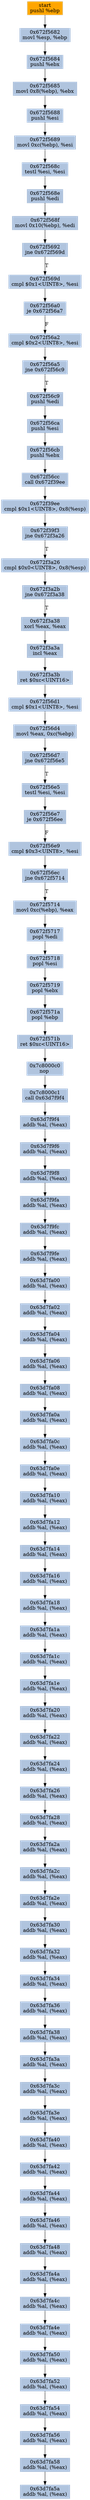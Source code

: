 digraph G {
node[shape=rectangle,style=filled,fillcolor=lightsteelblue,color=lightsteelblue]
bgcolor="transparent"
a0x672f5681pushl_ebp[label="start\npushl %ebp",color="lightgrey",fillcolor="orange"];
a0x672f5682movl_esp_ebp[label="0x672f5682\nmovl %esp, %ebp"];
a0x672f5684pushl_ebx[label="0x672f5684\npushl %ebx"];
a0x672f5685movl_0x8ebp__ebx[label="0x672f5685\nmovl 0x8(%ebp), %ebx"];
a0x672f5688pushl_esi[label="0x672f5688\npushl %esi"];
a0x672f5689movl_0xcebp__esi[label="0x672f5689\nmovl 0xc(%ebp), %esi"];
a0x672f568ctestl_esi_esi[label="0x672f568c\ntestl %esi, %esi"];
a0x672f568epushl_edi[label="0x672f568e\npushl %edi"];
a0x672f568fmovl_0x10ebp__edi[label="0x672f568f\nmovl 0x10(%ebp), %edi"];
a0x672f5692jne_0x672f569d[label="0x672f5692\njne 0x672f569d"];
a0x672f569dcmpl_0x1UINT8_esi[label="0x672f569d\ncmpl $0x1<UINT8>, %esi"];
a0x672f56a0je_0x672f56a7[label="0x672f56a0\nje 0x672f56a7"];
a0x672f56a2cmpl_0x2UINT8_esi[label="0x672f56a2\ncmpl $0x2<UINT8>, %esi"];
a0x672f56a5jne_0x672f56c9[label="0x672f56a5\njne 0x672f56c9"];
a0x672f56c9pushl_edi[label="0x672f56c9\npushl %edi"];
a0x672f56capushl_esi[label="0x672f56ca\npushl %esi"];
a0x672f56cbpushl_ebx[label="0x672f56cb\npushl %ebx"];
a0x672f56cccall_0x672f39ee[label="0x672f56cc\ncall 0x672f39ee"];
a0x672f39eecmpl_0x1UINT8_0x8esp_[label="0x672f39ee\ncmpl $0x1<UINT8>, 0x8(%esp)"];
a0x672f39f3jne_0x672f3a26[label="0x672f39f3\njne 0x672f3a26"];
a0x672f3a26cmpl_0x0UINT8_0x8esp_[label="0x672f3a26\ncmpl $0x0<UINT8>, 0x8(%esp)"];
a0x672f3a2bjne_0x672f3a38[label="0x672f3a2b\njne 0x672f3a38"];
a0x672f3a38xorl_eax_eax[label="0x672f3a38\nxorl %eax, %eax"];
a0x672f3a3aincl_eax[label="0x672f3a3a\nincl %eax"];
a0x672f3a3bret_0xcUINT16[label="0x672f3a3b\nret $0xc<UINT16>"];
a0x672f56d1cmpl_0x1UINT8_esi[label="0x672f56d1\ncmpl $0x1<UINT8>, %esi"];
a0x672f56d4movl_eax_0xcebp_[label="0x672f56d4\nmovl %eax, 0xc(%ebp)"];
a0x672f56d7jne_0x672f56e5[label="0x672f56d7\njne 0x672f56e5"];
a0x672f56e5testl_esi_esi[label="0x672f56e5\ntestl %esi, %esi"];
a0x672f56e7je_0x672f56ee[label="0x672f56e7\nje 0x672f56ee"];
a0x672f56e9cmpl_0x3UINT8_esi[label="0x672f56e9\ncmpl $0x3<UINT8>, %esi"];
a0x672f56ecjne_0x672f5714[label="0x672f56ec\njne 0x672f5714"];
a0x672f5714movl_0xcebp__eax[label="0x672f5714\nmovl 0xc(%ebp), %eax"];
a0x672f5717popl_edi[label="0x672f5717\npopl %edi"];
a0x672f5718popl_esi[label="0x672f5718\npopl %esi"];
a0x672f5719popl_ebx[label="0x672f5719\npopl %ebx"];
a0x672f571apopl_ebp[label="0x672f571a\npopl %ebp"];
a0x672f571bret_0xcUINT16[label="0x672f571b\nret $0xc<UINT16>"];
a0x7c8000c0nop_[label="0x7c8000c0\nnop "];
a0x7c8000c1call_0x63d7f9f4[label="0x7c8000c1\ncall 0x63d7f9f4"];
a0x63d7f9f4addb_al_eax_[label="0x63d7f9f4\naddb %al, (%eax)"];
a0x63d7f9f6addb_al_eax_[label="0x63d7f9f6\naddb %al, (%eax)"];
a0x63d7f9f8addb_al_eax_[label="0x63d7f9f8\naddb %al, (%eax)"];
a0x63d7f9faaddb_al_eax_[label="0x63d7f9fa\naddb %al, (%eax)"];
a0x63d7f9fcaddb_al_eax_[label="0x63d7f9fc\naddb %al, (%eax)"];
a0x63d7f9feaddb_al_eax_[label="0x63d7f9fe\naddb %al, (%eax)"];
a0x63d7fa00addb_al_eax_[label="0x63d7fa00\naddb %al, (%eax)"];
a0x63d7fa02addb_al_eax_[label="0x63d7fa02\naddb %al, (%eax)"];
a0x63d7fa04addb_al_eax_[label="0x63d7fa04\naddb %al, (%eax)"];
a0x63d7fa06addb_al_eax_[label="0x63d7fa06\naddb %al, (%eax)"];
a0x63d7fa08addb_al_eax_[label="0x63d7fa08\naddb %al, (%eax)"];
a0x63d7fa0aaddb_al_eax_[label="0x63d7fa0a\naddb %al, (%eax)"];
a0x63d7fa0caddb_al_eax_[label="0x63d7fa0c\naddb %al, (%eax)"];
a0x63d7fa0eaddb_al_eax_[label="0x63d7fa0e\naddb %al, (%eax)"];
a0x63d7fa10addb_al_eax_[label="0x63d7fa10\naddb %al, (%eax)"];
a0x63d7fa12addb_al_eax_[label="0x63d7fa12\naddb %al, (%eax)"];
a0x63d7fa14addb_al_eax_[label="0x63d7fa14\naddb %al, (%eax)"];
a0x63d7fa16addb_al_eax_[label="0x63d7fa16\naddb %al, (%eax)"];
a0x63d7fa18addb_al_eax_[label="0x63d7fa18\naddb %al, (%eax)"];
a0x63d7fa1aaddb_al_eax_[label="0x63d7fa1a\naddb %al, (%eax)"];
a0x63d7fa1caddb_al_eax_[label="0x63d7fa1c\naddb %al, (%eax)"];
a0x63d7fa1eaddb_al_eax_[label="0x63d7fa1e\naddb %al, (%eax)"];
a0x63d7fa20addb_al_eax_[label="0x63d7fa20\naddb %al, (%eax)"];
a0x63d7fa22addb_al_eax_[label="0x63d7fa22\naddb %al, (%eax)"];
a0x63d7fa24addb_al_eax_[label="0x63d7fa24\naddb %al, (%eax)"];
a0x63d7fa26addb_al_eax_[label="0x63d7fa26\naddb %al, (%eax)"];
a0x63d7fa28addb_al_eax_[label="0x63d7fa28\naddb %al, (%eax)"];
a0x63d7fa2aaddb_al_eax_[label="0x63d7fa2a\naddb %al, (%eax)"];
a0x63d7fa2caddb_al_eax_[label="0x63d7fa2c\naddb %al, (%eax)"];
a0x63d7fa2eaddb_al_eax_[label="0x63d7fa2e\naddb %al, (%eax)"];
a0x63d7fa30addb_al_eax_[label="0x63d7fa30\naddb %al, (%eax)"];
a0x63d7fa32addb_al_eax_[label="0x63d7fa32\naddb %al, (%eax)"];
a0x63d7fa34addb_al_eax_[label="0x63d7fa34\naddb %al, (%eax)"];
a0x63d7fa36addb_al_eax_[label="0x63d7fa36\naddb %al, (%eax)"];
a0x63d7fa38addb_al_eax_[label="0x63d7fa38\naddb %al, (%eax)"];
a0x63d7fa3aaddb_al_eax_[label="0x63d7fa3a\naddb %al, (%eax)"];
a0x63d7fa3caddb_al_eax_[label="0x63d7fa3c\naddb %al, (%eax)"];
a0x63d7fa3eaddb_al_eax_[label="0x63d7fa3e\naddb %al, (%eax)"];
a0x63d7fa40addb_al_eax_[label="0x63d7fa40\naddb %al, (%eax)"];
a0x63d7fa42addb_al_eax_[label="0x63d7fa42\naddb %al, (%eax)"];
a0x63d7fa44addb_al_eax_[label="0x63d7fa44\naddb %al, (%eax)"];
a0x63d7fa46addb_al_eax_[label="0x63d7fa46\naddb %al, (%eax)"];
a0x63d7fa48addb_al_eax_[label="0x63d7fa48\naddb %al, (%eax)"];
a0x63d7fa4aaddb_al_eax_[label="0x63d7fa4a\naddb %al, (%eax)"];
a0x63d7fa4caddb_al_eax_[label="0x63d7fa4c\naddb %al, (%eax)"];
a0x63d7fa4eaddb_al_eax_[label="0x63d7fa4e\naddb %al, (%eax)"];
a0x63d7fa50addb_al_eax_[label="0x63d7fa50\naddb %al, (%eax)"];
a0x63d7fa52addb_al_eax_[label="0x63d7fa52\naddb %al, (%eax)"];
a0x63d7fa54addb_al_eax_[label="0x63d7fa54\naddb %al, (%eax)"];
a0x63d7fa56addb_al_eax_[label="0x63d7fa56\naddb %al, (%eax)"];
a0x63d7fa58addb_al_eax_[label="0x63d7fa58\naddb %al, (%eax)"];
a0x63d7fa5aaddb_al_eax_[label="0x63d7fa5a\naddb %al, (%eax)"];
a0x672f5681pushl_ebp -> a0x672f5682movl_esp_ebp [color="#000000"];
a0x672f5682movl_esp_ebp -> a0x672f5684pushl_ebx [color="#000000"];
a0x672f5684pushl_ebx -> a0x672f5685movl_0x8ebp__ebx [color="#000000"];
a0x672f5685movl_0x8ebp__ebx -> a0x672f5688pushl_esi [color="#000000"];
a0x672f5688pushl_esi -> a0x672f5689movl_0xcebp__esi [color="#000000"];
a0x672f5689movl_0xcebp__esi -> a0x672f568ctestl_esi_esi [color="#000000"];
a0x672f568ctestl_esi_esi -> a0x672f568epushl_edi [color="#000000"];
a0x672f568epushl_edi -> a0x672f568fmovl_0x10ebp__edi [color="#000000"];
a0x672f568fmovl_0x10ebp__edi -> a0x672f5692jne_0x672f569d [color="#000000"];
a0x672f5692jne_0x672f569d -> a0x672f569dcmpl_0x1UINT8_esi [color="#000000",label="T"];
a0x672f569dcmpl_0x1UINT8_esi -> a0x672f56a0je_0x672f56a7 [color="#000000"];
a0x672f56a0je_0x672f56a7 -> a0x672f56a2cmpl_0x2UINT8_esi [color="#000000",label="F"];
a0x672f56a2cmpl_0x2UINT8_esi -> a0x672f56a5jne_0x672f56c9 [color="#000000"];
a0x672f56a5jne_0x672f56c9 -> a0x672f56c9pushl_edi [color="#000000",label="T"];
a0x672f56c9pushl_edi -> a0x672f56capushl_esi [color="#000000"];
a0x672f56capushl_esi -> a0x672f56cbpushl_ebx [color="#000000"];
a0x672f56cbpushl_ebx -> a0x672f56cccall_0x672f39ee [color="#000000"];
a0x672f56cccall_0x672f39ee -> a0x672f39eecmpl_0x1UINT8_0x8esp_ [color="#000000"];
a0x672f39eecmpl_0x1UINT8_0x8esp_ -> a0x672f39f3jne_0x672f3a26 [color="#000000"];
a0x672f39f3jne_0x672f3a26 -> a0x672f3a26cmpl_0x0UINT8_0x8esp_ [color="#000000",label="T"];
a0x672f3a26cmpl_0x0UINT8_0x8esp_ -> a0x672f3a2bjne_0x672f3a38 [color="#000000"];
a0x672f3a2bjne_0x672f3a38 -> a0x672f3a38xorl_eax_eax [color="#000000",label="T"];
a0x672f3a38xorl_eax_eax -> a0x672f3a3aincl_eax [color="#000000"];
a0x672f3a3aincl_eax -> a0x672f3a3bret_0xcUINT16 [color="#000000"];
a0x672f3a3bret_0xcUINT16 -> a0x672f56d1cmpl_0x1UINT8_esi [color="#000000"];
a0x672f56d1cmpl_0x1UINT8_esi -> a0x672f56d4movl_eax_0xcebp_ [color="#000000"];
a0x672f56d4movl_eax_0xcebp_ -> a0x672f56d7jne_0x672f56e5 [color="#000000"];
a0x672f56d7jne_0x672f56e5 -> a0x672f56e5testl_esi_esi [color="#000000",label="T"];
a0x672f56e5testl_esi_esi -> a0x672f56e7je_0x672f56ee [color="#000000"];
a0x672f56e7je_0x672f56ee -> a0x672f56e9cmpl_0x3UINT8_esi [color="#000000",label="F"];
a0x672f56e9cmpl_0x3UINT8_esi -> a0x672f56ecjne_0x672f5714 [color="#000000"];
a0x672f56ecjne_0x672f5714 -> a0x672f5714movl_0xcebp__eax [color="#000000",label="T"];
a0x672f5714movl_0xcebp__eax -> a0x672f5717popl_edi [color="#000000"];
a0x672f5717popl_edi -> a0x672f5718popl_esi [color="#000000"];
a0x672f5718popl_esi -> a0x672f5719popl_ebx [color="#000000"];
a0x672f5719popl_ebx -> a0x672f571apopl_ebp [color="#000000"];
a0x672f571apopl_ebp -> a0x672f571bret_0xcUINT16 [color="#000000"];
a0x672f571bret_0xcUINT16 -> a0x7c8000c0nop_ [color="#000000"];
a0x7c8000c0nop_ -> a0x7c8000c1call_0x63d7f9f4 [color="#000000"];
a0x7c8000c1call_0x63d7f9f4 -> a0x63d7f9f4addb_al_eax_ [color="#000000"];
a0x63d7f9f4addb_al_eax_ -> a0x63d7f9f6addb_al_eax_ [color="#000000"];
a0x63d7f9f6addb_al_eax_ -> a0x63d7f9f8addb_al_eax_ [color="#000000"];
a0x63d7f9f8addb_al_eax_ -> a0x63d7f9faaddb_al_eax_ [color="#000000"];
a0x63d7f9faaddb_al_eax_ -> a0x63d7f9fcaddb_al_eax_ [color="#000000"];
a0x63d7f9fcaddb_al_eax_ -> a0x63d7f9feaddb_al_eax_ [color="#000000"];
a0x63d7f9feaddb_al_eax_ -> a0x63d7fa00addb_al_eax_ [color="#000000"];
a0x63d7fa00addb_al_eax_ -> a0x63d7fa02addb_al_eax_ [color="#000000"];
a0x63d7fa02addb_al_eax_ -> a0x63d7fa04addb_al_eax_ [color="#000000"];
a0x63d7fa04addb_al_eax_ -> a0x63d7fa06addb_al_eax_ [color="#000000"];
a0x63d7fa06addb_al_eax_ -> a0x63d7fa08addb_al_eax_ [color="#000000"];
a0x63d7fa08addb_al_eax_ -> a0x63d7fa0aaddb_al_eax_ [color="#000000"];
a0x63d7fa0aaddb_al_eax_ -> a0x63d7fa0caddb_al_eax_ [color="#000000"];
a0x63d7fa0caddb_al_eax_ -> a0x63d7fa0eaddb_al_eax_ [color="#000000"];
a0x63d7fa0eaddb_al_eax_ -> a0x63d7fa10addb_al_eax_ [color="#000000"];
a0x63d7fa10addb_al_eax_ -> a0x63d7fa12addb_al_eax_ [color="#000000"];
a0x63d7fa12addb_al_eax_ -> a0x63d7fa14addb_al_eax_ [color="#000000"];
a0x63d7fa14addb_al_eax_ -> a0x63d7fa16addb_al_eax_ [color="#000000"];
a0x63d7fa16addb_al_eax_ -> a0x63d7fa18addb_al_eax_ [color="#000000"];
a0x63d7fa18addb_al_eax_ -> a0x63d7fa1aaddb_al_eax_ [color="#000000"];
a0x63d7fa1aaddb_al_eax_ -> a0x63d7fa1caddb_al_eax_ [color="#000000"];
a0x63d7fa1caddb_al_eax_ -> a0x63d7fa1eaddb_al_eax_ [color="#000000"];
a0x63d7fa1eaddb_al_eax_ -> a0x63d7fa20addb_al_eax_ [color="#000000"];
a0x63d7fa20addb_al_eax_ -> a0x63d7fa22addb_al_eax_ [color="#000000"];
a0x63d7fa22addb_al_eax_ -> a0x63d7fa24addb_al_eax_ [color="#000000"];
a0x63d7fa24addb_al_eax_ -> a0x63d7fa26addb_al_eax_ [color="#000000"];
a0x63d7fa26addb_al_eax_ -> a0x63d7fa28addb_al_eax_ [color="#000000"];
a0x63d7fa28addb_al_eax_ -> a0x63d7fa2aaddb_al_eax_ [color="#000000"];
a0x63d7fa2aaddb_al_eax_ -> a0x63d7fa2caddb_al_eax_ [color="#000000"];
a0x63d7fa2caddb_al_eax_ -> a0x63d7fa2eaddb_al_eax_ [color="#000000"];
a0x63d7fa2eaddb_al_eax_ -> a0x63d7fa30addb_al_eax_ [color="#000000"];
a0x63d7fa30addb_al_eax_ -> a0x63d7fa32addb_al_eax_ [color="#000000"];
a0x63d7fa32addb_al_eax_ -> a0x63d7fa34addb_al_eax_ [color="#000000"];
a0x63d7fa34addb_al_eax_ -> a0x63d7fa36addb_al_eax_ [color="#000000"];
a0x63d7fa36addb_al_eax_ -> a0x63d7fa38addb_al_eax_ [color="#000000"];
a0x63d7fa38addb_al_eax_ -> a0x63d7fa3aaddb_al_eax_ [color="#000000"];
a0x63d7fa3aaddb_al_eax_ -> a0x63d7fa3caddb_al_eax_ [color="#000000"];
a0x63d7fa3caddb_al_eax_ -> a0x63d7fa3eaddb_al_eax_ [color="#000000"];
a0x63d7fa3eaddb_al_eax_ -> a0x63d7fa40addb_al_eax_ [color="#000000"];
a0x63d7fa40addb_al_eax_ -> a0x63d7fa42addb_al_eax_ [color="#000000"];
a0x63d7fa42addb_al_eax_ -> a0x63d7fa44addb_al_eax_ [color="#000000"];
a0x63d7fa44addb_al_eax_ -> a0x63d7fa46addb_al_eax_ [color="#000000"];
a0x63d7fa46addb_al_eax_ -> a0x63d7fa48addb_al_eax_ [color="#000000"];
a0x63d7fa48addb_al_eax_ -> a0x63d7fa4aaddb_al_eax_ [color="#000000"];
a0x63d7fa4aaddb_al_eax_ -> a0x63d7fa4caddb_al_eax_ [color="#000000"];
a0x63d7fa4caddb_al_eax_ -> a0x63d7fa4eaddb_al_eax_ [color="#000000"];
a0x63d7fa4eaddb_al_eax_ -> a0x63d7fa50addb_al_eax_ [color="#000000"];
a0x63d7fa50addb_al_eax_ -> a0x63d7fa52addb_al_eax_ [color="#000000"];
a0x63d7fa52addb_al_eax_ -> a0x63d7fa54addb_al_eax_ [color="#000000"];
a0x63d7fa54addb_al_eax_ -> a0x63d7fa56addb_al_eax_ [color="#000000"];
a0x63d7fa56addb_al_eax_ -> a0x63d7fa58addb_al_eax_ [color="#000000"];
a0x63d7fa58addb_al_eax_ -> a0x63d7fa5aaddb_al_eax_ [color="#000000"];
}
